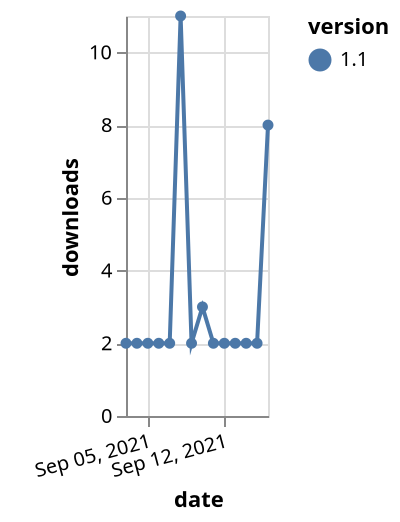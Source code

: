 {"$schema": "https://vega.github.io/schema/vega-lite/v5.json", "description": "A simple bar chart with embedded data.", "data": {"values": [{"date": "2021-09-03", "total": 937, "delta": 2, "version": "1.1"}, {"date": "2021-09-04", "total": 939, "delta": 2, "version": "1.1"}, {"date": "2021-09-05", "total": 941, "delta": 2, "version": "1.1"}, {"date": "2021-09-06", "total": 943, "delta": 2, "version": "1.1"}, {"date": "2021-09-07", "total": 945, "delta": 2, "version": "1.1"}, {"date": "2021-09-08", "total": 956, "delta": 11, "version": "1.1"}, {"date": "2021-09-09", "total": 958, "delta": 2, "version": "1.1"}, {"date": "2021-09-10", "total": 961, "delta": 3, "version": "1.1"}, {"date": "2021-09-11", "total": 963, "delta": 2, "version": "1.1"}, {"date": "2021-09-12", "total": 965, "delta": 2, "version": "1.1"}, {"date": "2021-09-13", "total": 967, "delta": 2, "version": "1.1"}, {"date": "2021-09-14", "total": 969, "delta": 2, "version": "1.1"}, {"date": "2021-09-15", "total": 971, "delta": 2, "version": "1.1"}, {"date": "2021-09-16", "total": 979, "delta": 8, "version": "1.1"}]}, "width": "container", "mark": {"type": "line", "point": {"filled": true}}, "encoding": {"x": {"field": "date", "type": "temporal", "timeUnit": "yearmonthdate", "title": "date", "axis": {"labelAngle": -15}}, "y": {"field": "delta", "type": "quantitative", "title": "downloads"}, "color": {"field": "version", "type": "nominal"}, "tooltip": {"field": "delta"}}}